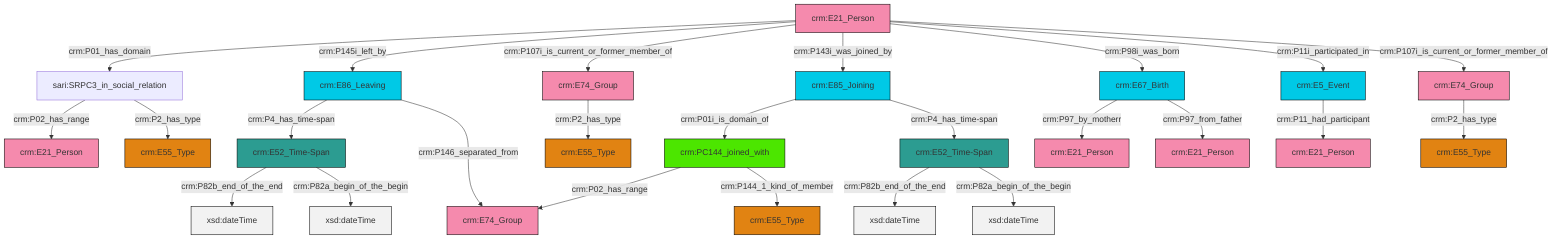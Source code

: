graph TD
classDef Literal fill:#f2f2f2,stroke:#000000;
classDef CRM_Entity fill:#FFFFFF,stroke:#000000;
classDef Temporal_Entity fill:#00C9E6, stroke:#000000;
classDef Type fill:#E18312, stroke:#000000;
classDef Time-Span fill:#2C9C91, stroke:#000000;
classDef Appellation fill:#FFEB7F, stroke:#000000;
classDef Place fill:#008836, stroke:#000000;
classDef Persistent_Item fill:#B266B2, stroke:#000000;
classDef Conceptual_Object fill:#FFD700, stroke:#000000;
classDef Physical_Thing fill:#D2B48C, stroke:#000000;
classDef Actor fill:#f58aad, stroke:#000000;
classDef PC_Classes fill:#4ce600, stroke:#000000;
classDef Multi fill:#cccccc,stroke:#000000;

0["crm:E21_Person"]:::Actor -->|crm:P01_has_domain| 1["sari:SRPC3_in_social_relation"]:::Default
4["crm:E52_Time-Span"]:::Time-Span -->|crm:P82b_end_of_the_end| 5[xsd:dateTime]:::Literal
10["crm:E86_Leaving"]:::Temporal_Entity -->|crm:P4_has_time-span| 11["crm:E52_Time-Span"]:::Time-Span
12["crm:PC144_joined_with"]:::PC_Classes -->|crm:P02_has_range| 13["crm:E74_Group"]:::Actor
11["crm:E52_Time-Span"]:::Time-Span -->|crm:P82b_end_of_the_end| 14[xsd:dateTime]:::Literal
0["crm:E21_Person"]:::Actor -->|crm:P145i_left_by| 10["crm:E86_Leaving"]:::Temporal_Entity
10["crm:E86_Leaving"]:::Temporal_Entity -->|crm:P146_separated_from| 13["crm:E74_Group"]:::Actor
15["crm:E5_Event"]:::Temporal_Entity -->|crm:P11_had_participant| 16["crm:E21_Person"]:::Actor
1["sari:SRPC3_in_social_relation"]:::Default -->|crm:P02_has_range| 18["crm:E21_Person"]:::Actor
0["crm:E21_Person"]:::Actor -->|crm:P107i_is_current_or_former_member_of| 6["crm:E74_Group"]:::Actor
0["crm:E21_Person"]:::Actor -->|crm:P143i_was_joined_by| 19["crm:E85_Joining"]:::Temporal_Entity
19["crm:E85_Joining"]:::Temporal_Entity -->|crm:P01i_is_domain_of| 12["crm:PC144_joined_with"]:::PC_Classes
0["crm:E21_Person"]:::Actor -->|crm:P98i_was_born| 20["crm:E67_Birth"]:::Temporal_Entity
19["crm:E85_Joining"]:::Temporal_Entity -->|crm:P4_has_time-span| 4["crm:E52_Time-Span"]:::Time-Span
20["crm:E67_Birth"]:::Temporal_Entity -->|crm:P97_by_motherr| 24["crm:E21_Person"]:::Actor
11["crm:E52_Time-Span"]:::Time-Span -->|crm:P82a_begin_of_the_begin| 30[xsd:dateTime]:::Literal
0["crm:E21_Person"]:::Actor -->|crm:P11i_participated_in| 15["crm:E5_Event"]:::Temporal_Entity
20["crm:E67_Birth"]:::Temporal_Entity -->|crm:P97_from_father| 33["crm:E21_Person"]:::Actor
4["crm:E52_Time-Span"]:::Time-Span -->|crm:P82a_begin_of_the_begin| 35[xsd:dateTime]:::Literal
1["sari:SRPC3_in_social_relation"]:::Default -->|crm:P2_has_type| 2["crm:E55_Type"]:::Type
12["crm:PC144_joined_with"]:::PC_Classes -->|crm:P144_1_kind_of_member| 28["crm:E55_Type"]:::Type
37["crm:E74_Group"]:::Actor -->|crm:P2_has_type| 8["crm:E55_Type"]:::Type
0["crm:E21_Person"]:::Actor -->|crm:P107i_is_current_or_former_member_of| 37["crm:E74_Group"]:::Actor
6["crm:E74_Group"]:::Actor -->|crm:P2_has_type| 26["crm:E55_Type"]:::Type